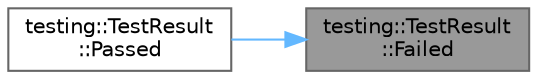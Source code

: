 digraph "testing::TestResult::Failed"
{
 // LATEX_PDF_SIZE
  bgcolor="transparent";
  edge [fontname=Helvetica,fontsize=10,labelfontname=Helvetica,labelfontsize=10];
  node [fontname=Helvetica,fontsize=10,shape=box,height=0.2,width=0.4];
  rankdir="RL";
  Node1 [id="Node000001",label="testing::TestResult\l::Failed",height=0.2,width=0.4,color="gray40", fillcolor="grey60", style="filled", fontcolor="black",tooltip=" "];
  Node1 -> Node2 [id="edge1_Node000001_Node000002",dir="back",color="steelblue1",style="solid",tooltip=" "];
  Node2 [id="Node000002",label="testing::TestResult\l::Passed",height=0.2,width=0.4,color="grey40", fillcolor="white", style="filled",URL="$classtesting_1_1_test_result.html#acf7e6e72f05a0545c48ea48e7f8851df",tooltip=" "];
}
